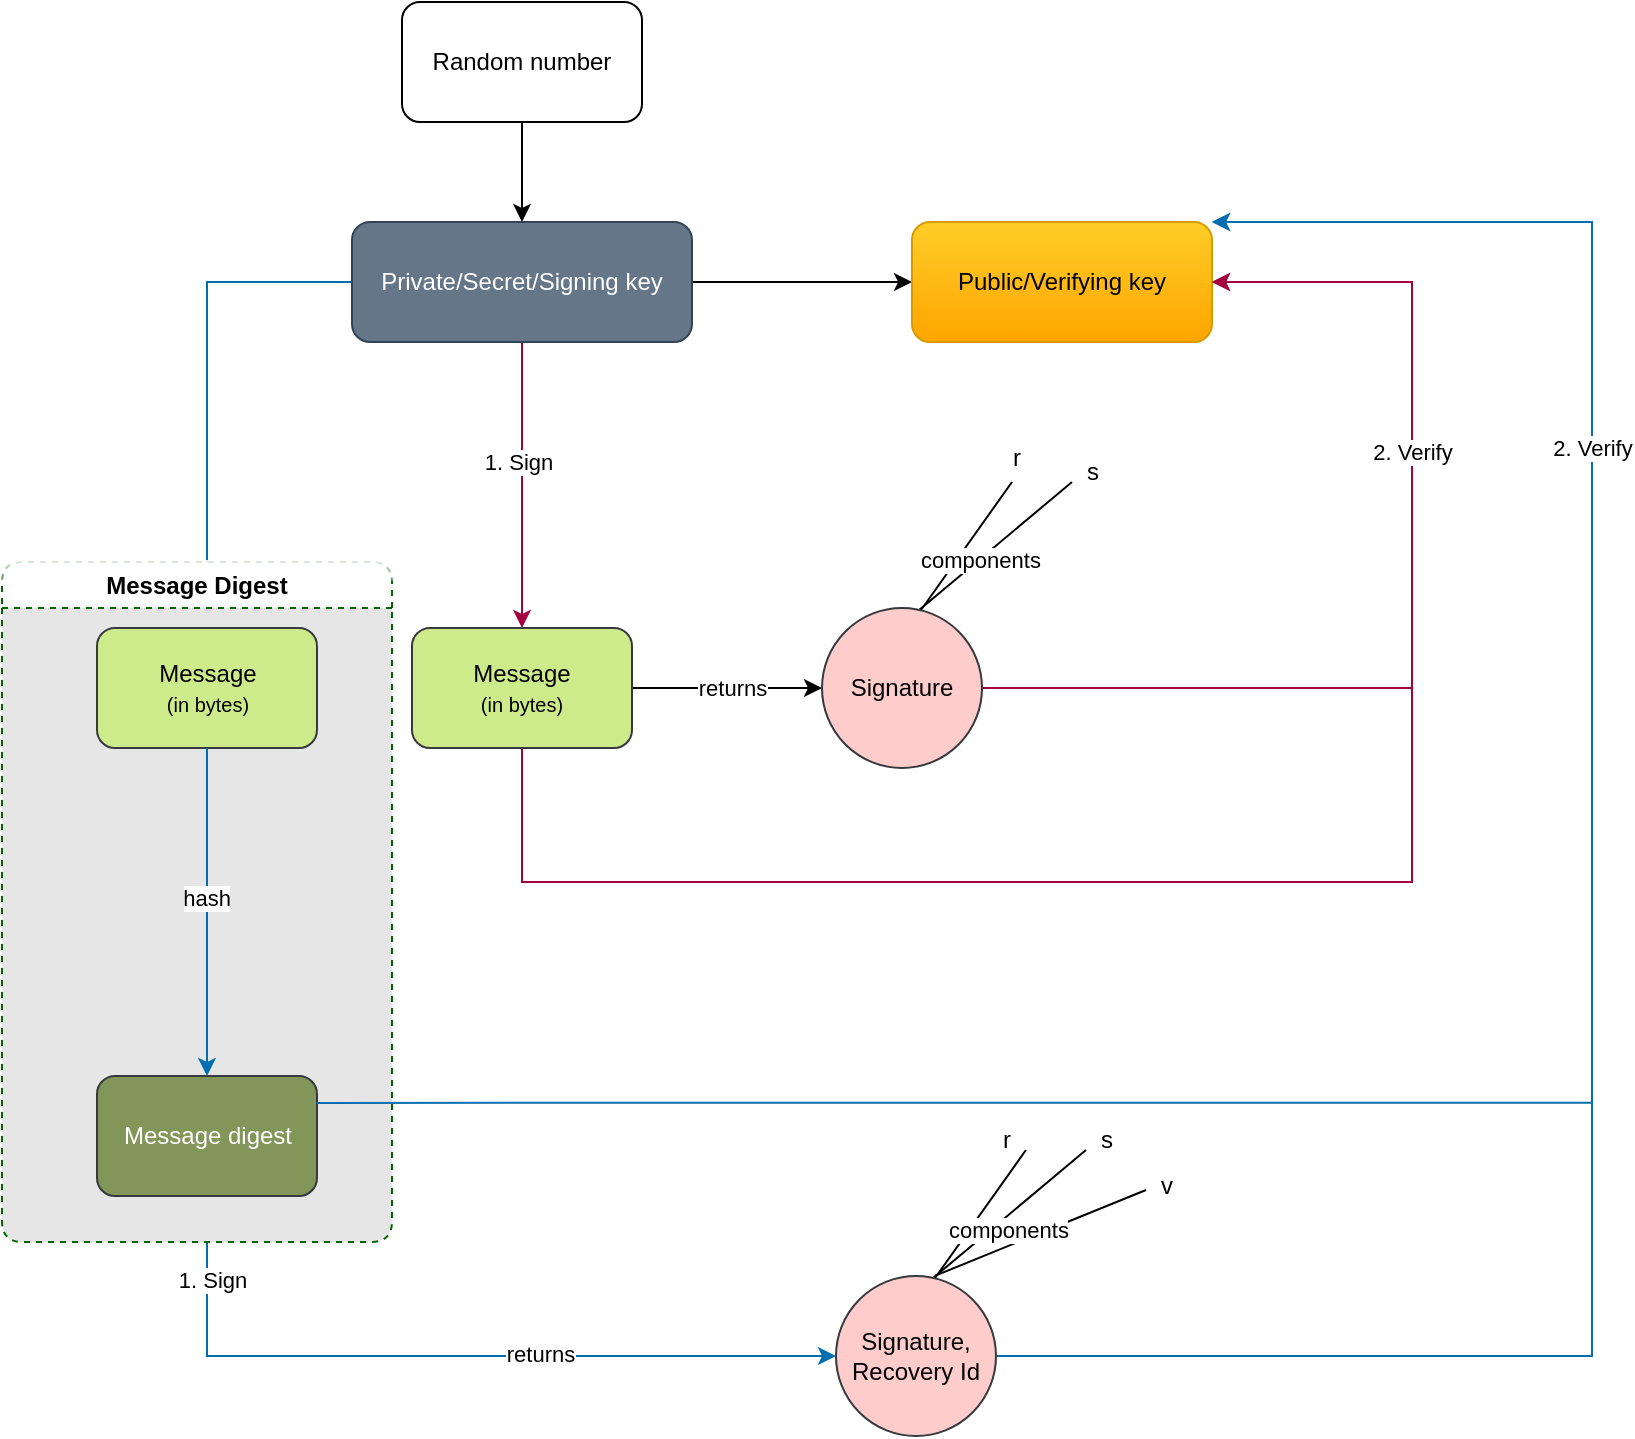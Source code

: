 <mxfile version="21.8.2" type="device">
  <diagram name="Page-1" id="ugzg2o5_LcXGpwFK0HJw">
    <mxGraphModel dx="662" dy="478" grid="1" gridSize="10" guides="1" tooltips="1" connect="1" arrows="1" fold="1" page="1" pageScale="1" pageWidth="827" pageHeight="1169" math="0" shadow="0">
      <root>
        <mxCell id="0" />
        <mxCell id="1" parent="0" />
        <mxCell id="g0van4Q0hPVGJ6m3p4-s-5" value="" style="edgeStyle=orthogonalEdgeStyle;rounded=0;orthogonalLoop=1;jettySize=auto;html=1;" edge="1" parent="1" source="g0van4Q0hPVGJ6m3p4-s-1" target="g0van4Q0hPVGJ6m3p4-s-4">
          <mxGeometry relative="1" as="geometry" />
        </mxCell>
        <mxCell id="g0van4Q0hPVGJ6m3p4-s-15" style="edgeStyle=orthogonalEdgeStyle;rounded=0;orthogonalLoop=1;jettySize=auto;html=1;entryX=0.5;entryY=0;entryDx=0;entryDy=0;fillColor=#d80073;strokeColor=#A50040;" edge="1" parent="1" source="g0van4Q0hPVGJ6m3p4-s-1" target="g0van4Q0hPVGJ6m3p4-s-14">
          <mxGeometry relative="1" as="geometry" />
        </mxCell>
        <mxCell id="g0van4Q0hPVGJ6m3p4-s-20" value="1. Sign" style="edgeLabel;html=1;align=center;verticalAlign=middle;resizable=0;points=[];" vertex="1" connectable="0" parent="g0van4Q0hPVGJ6m3p4-s-15">
          <mxGeometry x="-0.165" y="-2" relative="1" as="geometry">
            <mxPoint as="offset" />
          </mxGeometry>
        </mxCell>
        <mxCell id="g0van4Q0hPVGJ6m3p4-s-27" style="edgeStyle=orthogonalEdgeStyle;rounded=0;orthogonalLoop=1;jettySize=auto;html=1;entryX=0.5;entryY=0;entryDx=0;entryDy=0;exitX=0;exitY=0.5;exitDx=0;exitDy=0;fillColor=#1ba1e2;strokeColor=#006EAF;" edge="1" parent="1" source="g0van4Q0hPVGJ6m3p4-s-1" target="g0van4Q0hPVGJ6m3p4-s-26">
          <mxGeometry relative="1" as="geometry" />
        </mxCell>
        <mxCell id="g0van4Q0hPVGJ6m3p4-s-1" value="Private/Secret/Signing key" style="rounded=1;whiteSpace=wrap;html=1;fillColor=#647687;fontColor=#ffffff;strokeColor=#314354;" vertex="1" parent="1">
          <mxGeometry x="200" y="210" width="170" height="60" as="geometry" />
        </mxCell>
        <mxCell id="g0van4Q0hPVGJ6m3p4-s-3" style="edgeStyle=orthogonalEdgeStyle;rounded=0;orthogonalLoop=1;jettySize=auto;html=1;entryX=0.5;entryY=0;entryDx=0;entryDy=0;" edge="1" parent="1" source="g0van4Q0hPVGJ6m3p4-s-2" target="g0van4Q0hPVGJ6m3p4-s-1">
          <mxGeometry relative="1" as="geometry" />
        </mxCell>
        <mxCell id="g0van4Q0hPVGJ6m3p4-s-2" value="Random number" style="rounded=1;whiteSpace=wrap;html=1;" vertex="1" parent="1">
          <mxGeometry x="225" y="100" width="120" height="60" as="geometry" />
        </mxCell>
        <mxCell id="g0van4Q0hPVGJ6m3p4-s-4" value="Public/Verifying key" style="rounded=1;whiteSpace=wrap;html=1;fillColor=#ffcd28;strokeColor=#d79b00;gradientColor=#ffa500;" vertex="1" parent="1">
          <mxGeometry x="480" y="210" width="150" height="60" as="geometry" />
        </mxCell>
        <mxCell id="g0van4Q0hPVGJ6m3p4-s-8" value="" style="endArrow=none;html=1;rounded=0;exitX=0.618;exitY=0.014;exitDx=0;exitDy=0;exitPerimeter=0;" edge="1" parent="1" source="g0van4Q0hPVGJ6m3p4-s-17">
          <mxGeometry width="50" height="50" relative="1" as="geometry">
            <mxPoint x="485" y="403.0" as="sourcePoint" />
            <mxPoint x="530" y="340" as="targetPoint" />
          </mxGeometry>
        </mxCell>
        <mxCell id="g0van4Q0hPVGJ6m3p4-s-9" value="" style="endArrow=none;html=1;rounded=0;exitX=0.609;exitY=0.011;exitDx=0;exitDy=0;exitPerimeter=0;" edge="1" parent="1" source="g0van4Q0hPVGJ6m3p4-s-17">
          <mxGeometry width="50" height="50" relative="1" as="geometry">
            <mxPoint x="485" y="403.0" as="sourcePoint" />
            <mxPoint x="560" y="340" as="targetPoint" />
          </mxGeometry>
        </mxCell>
        <mxCell id="g0van4Q0hPVGJ6m3p4-s-39" value="components" style="edgeLabel;html=1;align=center;verticalAlign=middle;resizable=0;points=[];" vertex="1" connectable="0" parent="g0van4Q0hPVGJ6m3p4-s-9">
          <mxGeometry x="-0.219" relative="1" as="geometry">
            <mxPoint as="offset" />
          </mxGeometry>
        </mxCell>
        <mxCell id="g0van4Q0hPVGJ6m3p4-s-11" value="r" style="text;html=1;align=center;verticalAlign=middle;resizable=0;points=[];autosize=1;strokeColor=none;fillColor=none;" vertex="1" parent="1">
          <mxGeometry x="517" y="313" width="30" height="30" as="geometry" />
        </mxCell>
        <mxCell id="g0van4Q0hPVGJ6m3p4-s-12" value="s" style="text;html=1;align=center;verticalAlign=middle;resizable=0;points=[];autosize=1;strokeColor=none;fillColor=none;" vertex="1" parent="1">
          <mxGeometry x="555" y="320" width="30" height="30" as="geometry" />
        </mxCell>
        <mxCell id="g0van4Q0hPVGJ6m3p4-s-18" value="" style="edgeStyle=orthogonalEdgeStyle;rounded=0;orthogonalLoop=1;jettySize=auto;html=1;" edge="1" parent="1" source="g0van4Q0hPVGJ6m3p4-s-14" target="g0van4Q0hPVGJ6m3p4-s-17">
          <mxGeometry relative="1" as="geometry" />
        </mxCell>
        <mxCell id="g0van4Q0hPVGJ6m3p4-s-21" value="returns" style="edgeLabel;html=1;align=center;verticalAlign=middle;resizable=0;points=[];" vertex="1" connectable="0" parent="g0van4Q0hPVGJ6m3p4-s-18">
          <mxGeometry x="-0.218" y="-1" relative="1" as="geometry">
            <mxPoint x="13" y="-1" as="offset" />
          </mxGeometry>
        </mxCell>
        <mxCell id="g0van4Q0hPVGJ6m3p4-s-22" style="edgeStyle=orthogonalEdgeStyle;rounded=0;orthogonalLoop=1;jettySize=auto;html=1;exitX=0.5;exitY=1;exitDx=0;exitDy=0;fillColor=#d80073;strokeColor=#A50040;" edge="1" parent="1" source="g0van4Q0hPVGJ6m3p4-s-14">
          <mxGeometry relative="1" as="geometry">
            <mxPoint x="630" y="240" as="targetPoint" />
            <Array as="points">
              <mxPoint x="285" y="540" />
              <mxPoint x="730" y="540" />
              <mxPoint x="730" y="240" />
            </Array>
          </mxGeometry>
        </mxCell>
        <mxCell id="g0van4Q0hPVGJ6m3p4-s-14" value="Message &lt;br&gt;&lt;font style=&quot;font-size: 10px;&quot;&gt;(in bytes)&lt;/font&gt;" style="rounded=1;whiteSpace=wrap;html=1;fillColor=#cdeb8b;strokeColor=#36393d;" vertex="1" parent="1">
          <mxGeometry x="230" y="413" width="110" height="60" as="geometry" />
        </mxCell>
        <mxCell id="g0van4Q0hPVGJ6m3p4-s-23" style="edgeStyle=orthogonalEdgeStyle;rounded=0;orthogonalLoop=1;jettySize=auto;html=1;entryX=1;entryY=0.5;entryDx=0;entryDy=0;exitX=1;exitY=0.5;exitDx=0;exitDy=0;fillColor=#d80073;strokeColor=#A50040;" edge="1" parent="1" source="g0van4Q0hPVGJ6m3p4-s-17" target="g0van4Q0hPVGJ6m3p4-s-4">
          <mxGeometry relative="1" as="geometry">
            <mxPoint x="440" y="550" as="targetPoint" />
            <Array as="points">
              <mxPoint x="730" y="443" />
              <mxPoint x="730" y="240" />
            </Array>
          </mxGeometry>
        </mxCell>
        <mxCell id="g0van4Q0hPVGJ6m3p4-s-24" value="2. Verify" style="edgeLabel;html=1;align=center;verticalAlign=middle;resizable=0;points=[];" vertex="1" connectable="0" parent="g0van4Q0hPVGJ6m3p4-s-23">
          <mxGeometry x="0.442" relative="1" as="geometry">
            <mxPoint y="40" as="offset" />
          </mxGeometry>
        </mxCell>
        <mxCell id="g0van4Q0hPVGJ6m3p4-s-17" value="Signature" style="ellipse;whiteSpace=wrap;html=1;fillColor=#ffcccc;strokeColor=#36393d;rounded=1;" vertex="1" parent="1">
          <mxGeometry x="435" y="403" width="80" height="80" as="geometry" />
        </mxCell>
        <mxCell id="g0van4Q0hPVGJ6m3p4-s-31" style="edgeStyle=orthogonalEdgeStyle;rounded=0;orthogonalLoop=1;jettySize=auto;html=1;entryX=0;entryY=0.5;entryDx=0;entryDy=0;exitX=0.5;exitY=1;exitDx=0;exitDy=0;fillColor=#1ba1e2;strokeColor=#006EAF;" edge="1" parent="1" source="g0van4Q0hPVGJ6m3p4-s-28" target="g0van4Q0hPVGJ6m3p4-s-38">
          <mxGeometry relative="1" as="geometry">
            <mxPoint x="440" y="754" as="targetPoint" />
          </mxGeometry>
        </mxCell>
        <mxCell id="g0van4Q0hPVGJ6m3p4-s-40" value="returns" style="edgeLabel;html=1;align=center;verticalAlign=middle;resizable=0;points=[];" vertex="1" connectable="0" parent="g0van4Q0hPVGJ6m3p4-s-31">
          <mxGeometry x="0.25" y="1" relative="1" as="geometry">
            <mxPoint as="offset" />
          </mxGeometry>
        </mxCell>
        <mxCell id="g0van4Q0hPVGJ6m3p4-s-41" value="1. Sign" style="edgeLabel;html=1;align=center;verticalAlign=middle;resizable=0;points=[];" vertex="1" connectable="0" parent="g0van4Q0hPVGJ6m3p4-s-31">
          <mxGeometry x="-0.786" y="2" relative="1" as="geometry">
            <mxPoint as="offset" />
          </mxGeometry>
        </mxCell>
        <mxCell id="g0van4Q0hPVGJ6m3p4-s-32" value="" style="endArrow=none;html=1;rounded=0;exitX=0.618;exitY=0.014;exitDx=0;exitDy=0;exitPerimeter=0;" edge="1" parent="1" source="g0van4Q0hPVGJ6m3p4-s-38">
          <mxGeometry width="50" height="50" relative="1" as="geometry">
            <mxPoint x="492" y="737.0" as="sourcePoint" />
            <mxPoint x="537" y="674" as="targetPoint" />
          </mxGeometry>
        </mxCell>
        <mxCell id="g0van4Q0hPVGJ6m3p4-s-33" value="" style="endArrow=none;html=1;rounded=0;exitX=0.609;exitY=0.011;exitDx=0;exitDy=0;exitPerimeter=0;" edge="1" parent="1" source="g0van4Q0hPVGJ6m3p4-s-38">
          <mxGeometry width="50" height="50" relative="1" as="geometry">
            <mxPoint x="492" y="737.0" as="sourcePoint" />
            <mxPoint x="567" y="674" as="targetPoint" />
          </mxGeometry>
        </mxCell>
        <mxCell id="g0van4Q0hPVGJ6m3p4-s-34" value="components" style="endArrow=none;html=1;rounded=0;exitX=0.618;exitY=-0.001;exitDx=0;exitDy=0;exitPerimeter=0;" edge="1" parent="1" source="g0van4Q0hPVGJ6m3p4-s-38">
          <mxGeometry x="-0.27" y="8" width="50" height="50" relative="1" as="geometry">
            <mxPoint x="493.0" y="737" as="sourcePoint" />
            <mxPoint x="597" y="694" as="targetPoint" />
            <mxPoint x="1" as="offset" />
          </mxGeometry>
        </mxCell>
        <mxCell id="g0van4Q0hPVGJ6m3p4-s-35" value="r" style="text;html=1;align=center;verticalAlign=middle;resizable=0;points=[];autosize=1;strokeColor=none;fillColor=none;" vertex="1" parent="1">
          <mxGeometry x="512" y="654" width="30" height="30" as="geometry" />
        </mxCell>
        <mxCell id="g0van4Q0hPVGJ6m3p4-s-36" value="s" style="text;html=1;align=center;verticalAlign=middle;resizable=0;points=[];autosize=1;strokeColor=none;fillColor=none;" vertex="1" parent="1">
          <mxGeometry x="562" y="654" width="30" height="30" as="geometry" />
        </mxCell>
        <mxCell id="g0van4Q0hPVGJ6m3p4-s-37" value="v" style="text;html=1;align=center;verticalAlign=middle;resizable=0;points=[];autosize=1;strokeColor=none;fillColor=none;" vertex="1" parent="1">
          <mxGeometry x="592" y="677" width="30" height="30" as="geometry" />
        </mxCell>
        <mxCell id="g0van4Q0hPVGJ6m3p4-s-42" style="edgeStyle=orthogonalEdgeStyle;rounded=0;orthogonalLoop=1;jettySize=auto;html=1;entryX=1;entryY=0;entryDx=0;entryDy=0;fillColor=#1ba1e2;strokeColor=#006EAF;" edge="1" parent="1" source="g0van4Q0hPVGJ6m3p4-s-38" target="g0van4Q0hPVGJ6m3p4-s-4">
          <mxGeometry relative="1" as="geometry">
            <mxPoint x="630.0" y="324" as="targetPoint" />
            <Array as="points">
              <mxPoint x="820" y="777" />
              <mxPoint x="820" y="210" />
            </Array>
          </mxGeometry>
        </mxCell>
        <mxCell id="g0van4Q0hPVGJ6m3p4-s-38" value="Signature,&lt;br&gt;Recovery Id" style="ellipse;whiteSpace=wrap;html=1;fillColor=#ffcccc;strokeColor=#36393d;rounded=1;" vertex="1" parent="1">
          <mxGeometry x="442" y="737" width="80" height="80" as="geometry" />
        </mxCell>
        <mxCell id="g0van4Q0hPVGJ6m3p4-s-45" value="Message Digest" style="swimlane;whiteSpace=wrap;html=1;rounded=1;glass=1;shadow=0;dashed=1;strokeColor=#006600;gradientColor=none;swimlaneFillColor=#E6E6E6;" vertex="1" parent="1">
          <mxGeometry x="25" y="380" width="195" height="340" as="geometry">
            <mxRectangle x="25" y="380" width="140" height="30" as="alternateBounds" />
          </mxGeometry>
        </mxCell>
        <mxCell id="g0van4Q0hPVGJ6m3p4-s-26" value="Message &lt;br&gt;&lt;font style=&quot;font-size: 10px;&quot;&gt;(in bytes)&lt;/font&gt;" style="rounded=1;whiteSpace=wrap;html=1;fillColor=#cdeb8b;strokeColor=#36393d;" vertex="1" parent="g0van4Q0hPVGJ6m3p4-s-45">
          <mxGeometry x="47.5" y="33" width="110" height="60" as="geometry" />
        </mxCell>
        <mxCell id="g0van4Q0hPVGJ6m3p4-s-28" value="&lt;font color=&quot;#ffffff&quot;&gt;Message digest&lt;/font&gt;" style="rounded=1;whiteSpace=wrap;html=1;fillColor=#839659;strokeColor=#36393d;" vertex="1" parent="g0van4Q0hPVGJ6m3p4-s-45">
          <mxGeometry x="47.5" y="257" width="110" height="60" as="geometry" />
        </mxCell>
        <mxCell id="g0van4Q0hPVGJ6m3p4-s-29" value="" style="edgeStyle=orthogonalEdgeStyle;rounded=0;orthogonalLoop=1;jettySize=auto;html=1;fillColor=#1ba1e2;strokeColor=#006EAF;" edge="1" parent="g0van4Q0hPVGJ6m3p4-s-45" source="g0van4Q0hPVGJ6m3p4-s-26" target="g0van4Q0hPVGJ6m3p4-s-28">
          <mxGeometry relative="1" as="geometry" />
        </mxCell>
        <mxCell id="g0van4Q0hPVGJ6m3p4-s-30" value="hash" style="edgeLabel;html=1;align=center;verticalAlign=middle;resizable=0;points=[];" vertex="1" connectable="0" parent="g0van4Q0hPVGJ6m3p4-s-29">
          <mxGeometry x="-0.084" y="-1" relative="1" as="geometry">
            <mxPoint as="offset" />
          </mxGeometry>
        </mxCell>
        <mxCell id="g0van4Q0hPVGJ6m3p4-s-44" style="edgeStyle=orthogonalEdgeStyle;rounded=0;orthogonalLoop=1;jettySize=auto;html=1;entryX=1;entryY=0;entryDx=0;entryDy=0;fillColor=#1ba1e2;strokeColor=#006EAF;exitX=0.998;exitY=0.224;exitDx=0;exitDy=0;exitPerimeter=0;" edge="1" parent="1" source="g0van4Q0hPVGJ6m3p4-s-28" target="g0van4Q0hPVGJ6m3p4-s-4">
          <mxGeometry relative="1" as="geometry">
            <Array as="points">
              <mxPoint x="820" y="650" />
              <mxPoint x="820" y="210" />
            </Array>
          </mxGeometry>
        </mxCell>
        <mxCell id="g0van4Q0hPVGJ6m3p4-s-46" value="2. Verify" style="edgeLabel;html=1;align=center;verticalAlign=middle;resizable=0;points=[];" vertex="1" connectable="0" parent="g0van4Q0hPVGJ6m3p4-s-44">
          <mxGeometry x="0.522" relative="1" as="geometry">
            <mxPoint as="offset" />
          </mxGeometry>
        </mxCell>
      </root>
    </mxGraphModel>
  </diagram>
</mxfile>
